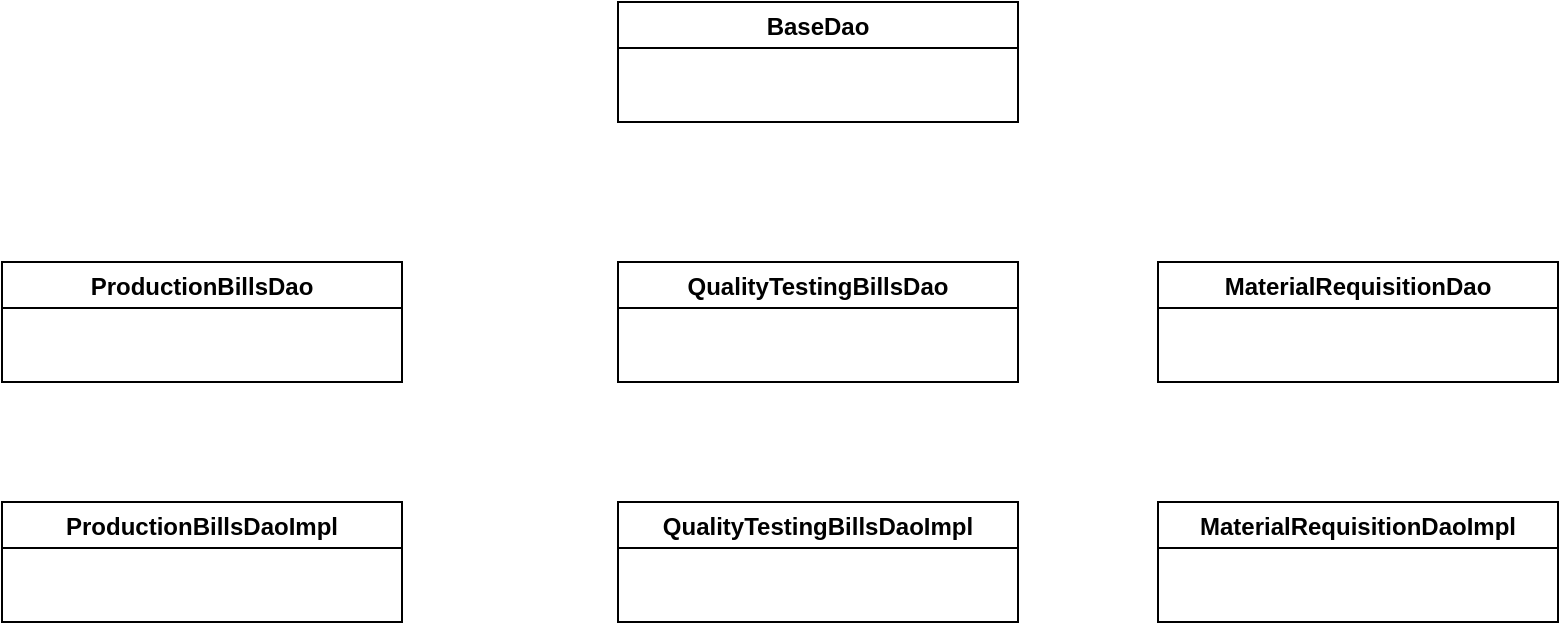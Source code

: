 <mxfile version="20.0.3" type="github">
  <diagram id="1hnCR2_O_5UTsHnxyPqx" name="第 1 页">
    <mxGraphModel dx="1185" dy="655" grid="1" gridSize="10" guides="1" tooltips="1" connect="1" arrows="1" fold="1" page="1" pageScale="1" pageWidth="827" pageHeight="1169" math="0" shadow="0">
      <root>
        <mxCell id="0" />
        <mxCell id="1" parent="0" />
        <mxCell id="YqvcR2UuEQLrkVzSO90b-6" value="BaseDao" style="swimlane;" vertex="1" parent="1">
          <mxGeometry x="330" y="150" width="200" height="60" as="geometry" />
        </mxCell>
        <mxCell id="YqvcR2UuEQLrkVzSO90b-7" value="ProductionBillsDao" style="swimlane;" vertex="1" parent="1">
          <mxGeometry x="22" y="280" width="200" height="60" as="geometry" />
        </mxCell>
        <mxCell id="YqvcR2UuEQLrkVzSO90b-8" value="QualityTestingBillsDao" style="swimlane;" vertex="1" parent="1">
          <mxGeometry x="330" y="280" width="200" height="60" as="geometry" />
        </mxCell>
        <mxCell id="YqvcR2UuEQLrkVzSO90b-9" value="MaterialRequisitionDao" style="swimlane;" vertex="1" parent="1">
          <mxGeometry x="600" y="280" width="200" height="60" as="geometry" />
        </mxCell>
        <mxCell id="YqvcR2UuEQLrkVzSO90b-10" value="ProductionBillsDaoImpl" style="swimlane;" vertex="1" parent="1">
          <mxGeometry x="22" y="400" width="200" height="60" as="geometry" />
        </mxCell>
        <mxCell id="YqvcR2UuEQLrkVzSO90b-11" value="QualityTestingBillsDaoImpl" style="swimlane;" vertex="1" parent="1">
          <mxGeometry x="330" y="400" width="200" height="60" as="geometry" />
        </mxCell>
        <mxCell id="YqvcR2UuEQLrkVzSO90b-12" value="MaterialRequisitionDaoImpl" style="swimlane;" vertex="1" parent="1">
          <mxGeometry x="600" y="400" width="200" height="60" as="geometry" />
        </mxCell>
      </root>
    </mxGraphModel>
  </diagram>
</mxfile>
